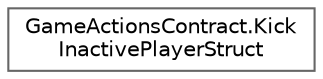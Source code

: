 digraph "Graphical Class Hierarchy"
{
 // LATEX_PDF_SIZE
  bgcolor="transparent";
  edge [fontname=Helvetica,fontsize=10,labelfontname=Helvetica,labelfontsize=10];
  node [fontname=Helvetica,fontsize=10,shape=box,height=0.2,width=0.4];
  rankdir="LR";
  Node0 [id="Node000000",label="GameActionsContract.Kick\lInactivePlayerStruct",height=0.2,width=0.4,color="grey40", fillcolor="white", style="filled",URL="$struct_game_actions_contract_1_1_kick_inactive_player_struct.html",tooltip=" "];
}
